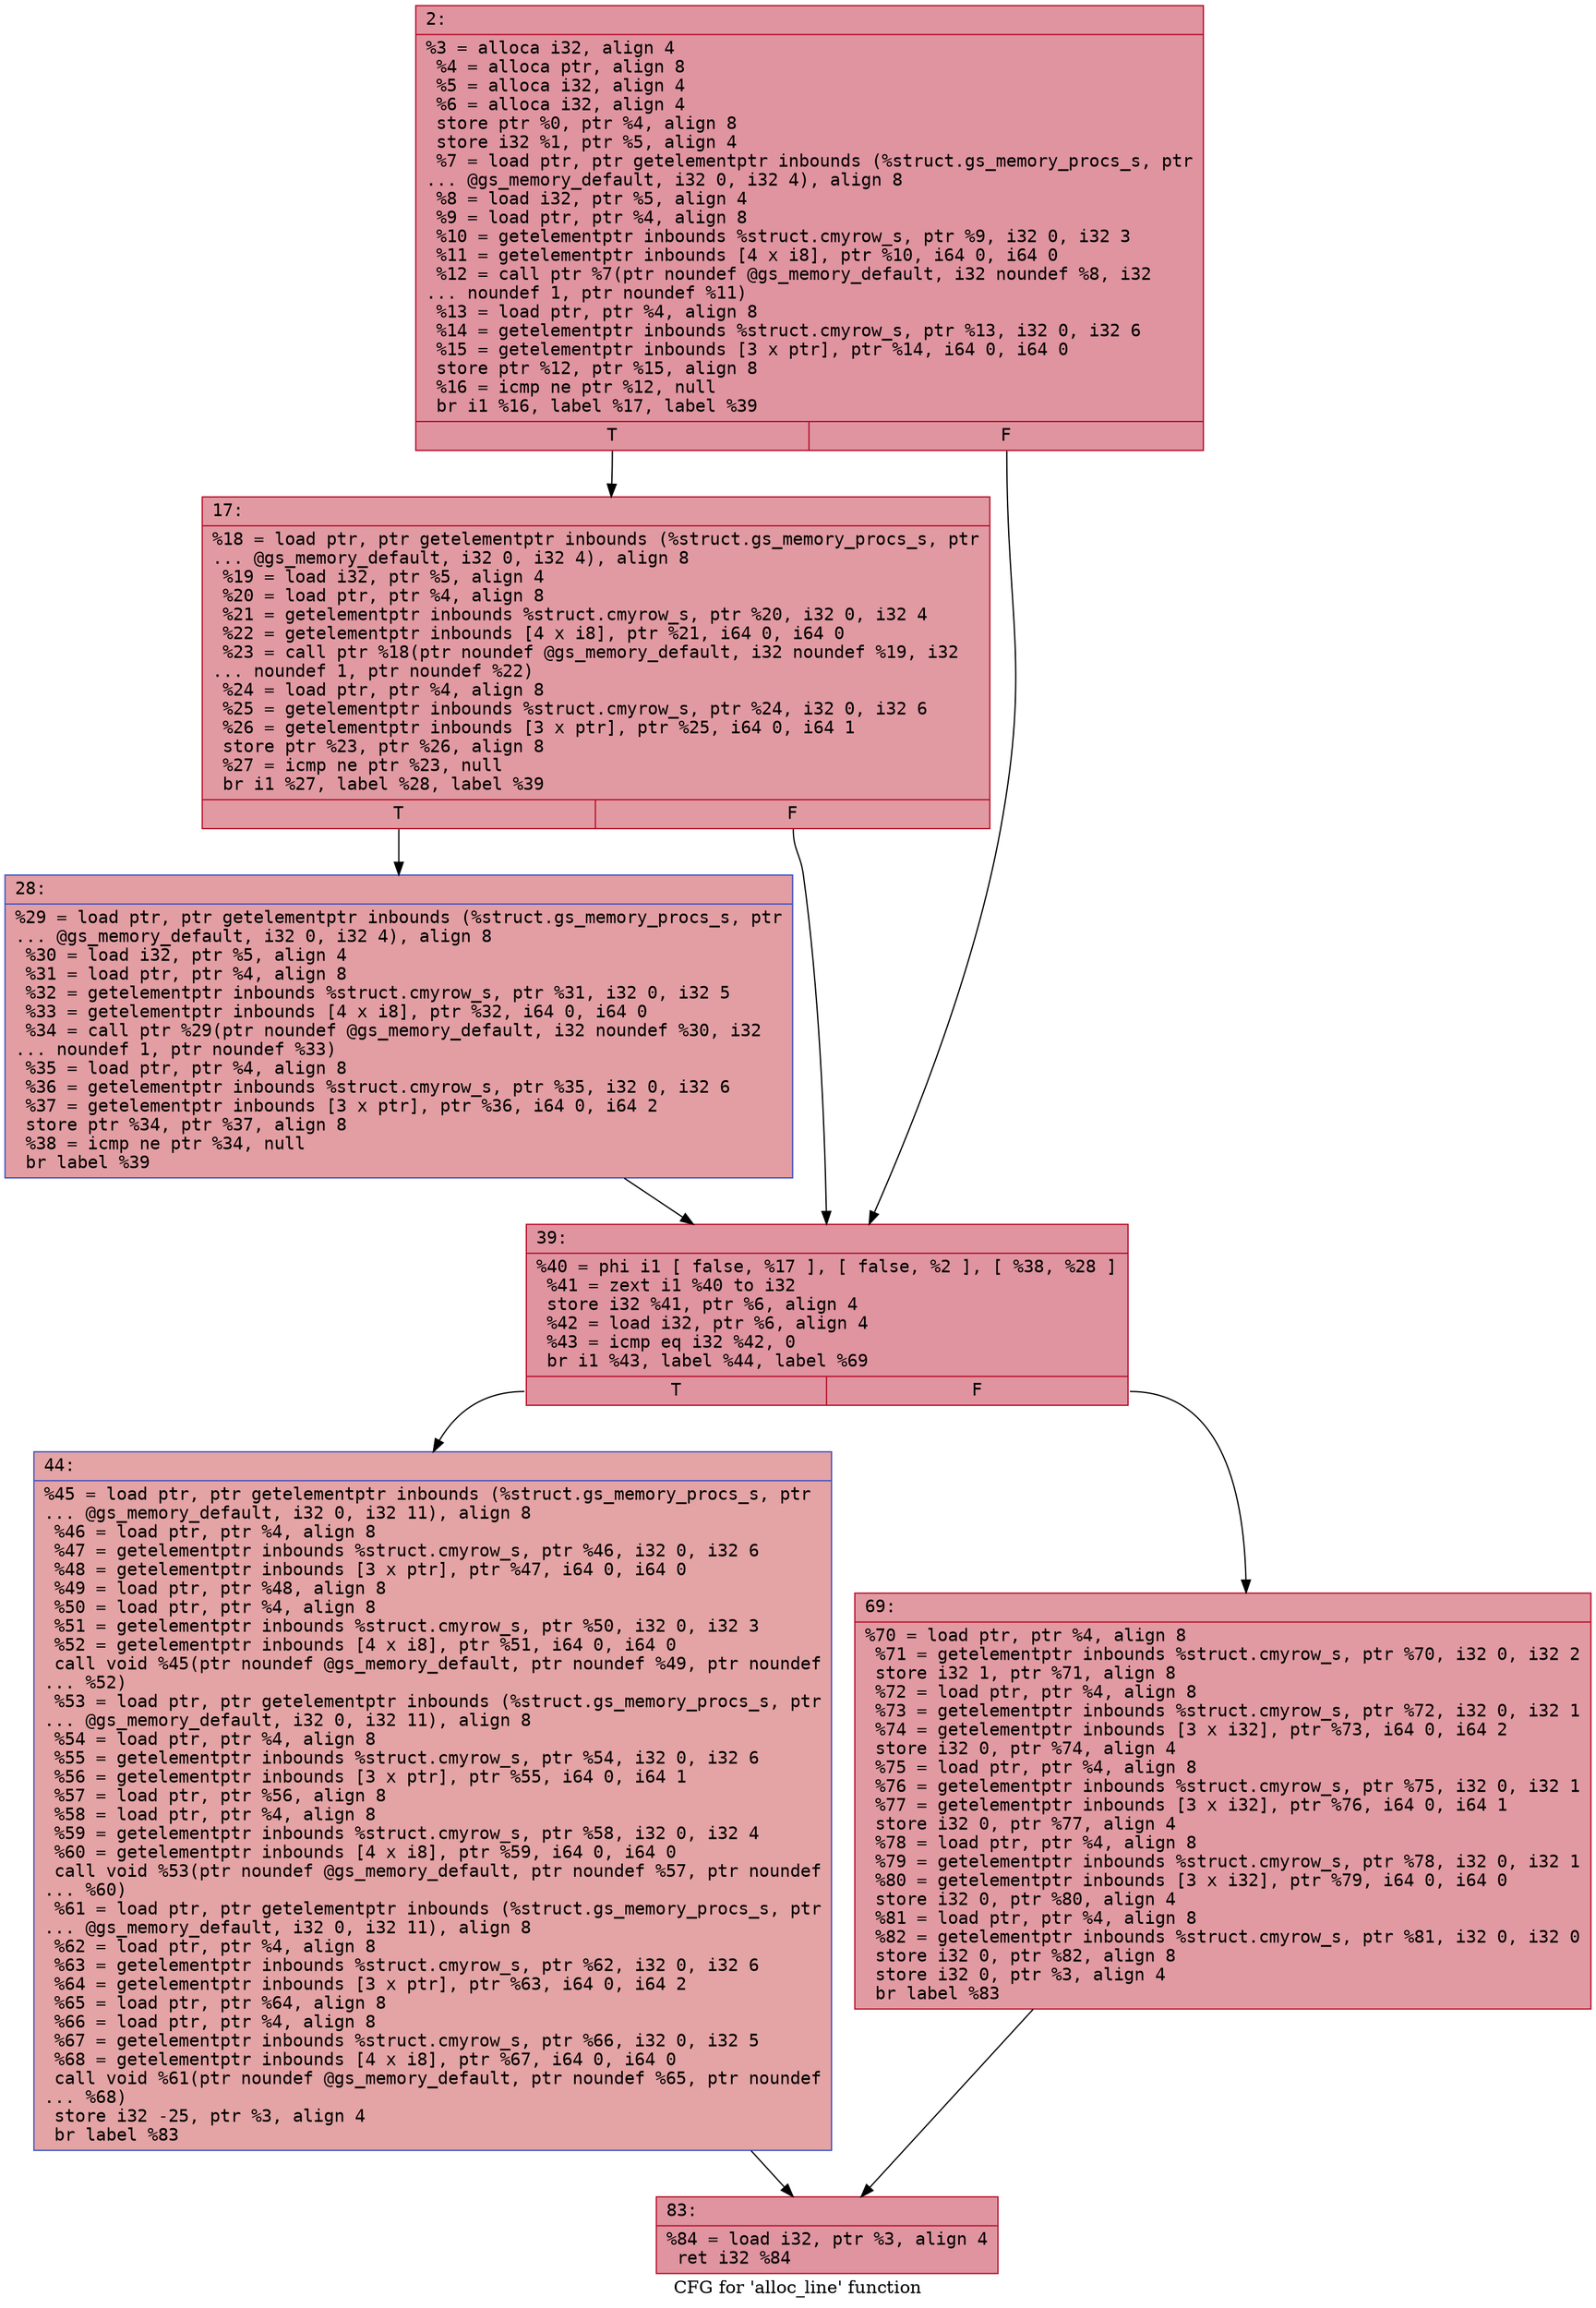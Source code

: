 digraph "CFG for 'alloc_line' function" {
	label="CFG for 'alloc_line' function";

	Node0x600002746bc0 [shape=record,color="#b70d28ff", style=filled, fillcolor="#b70d2870" fontname="Courier",label="{2:\l|  %3 = alloca i32, align 4\l  %4 = alloca ptr, align 8\l  %5 = alloca i32, align 4\l  %6 = alloca i32, align 4\l  store ptr %0, ptr %4, align 8\l  store i32 %1, ptr %5, align 4\l  %7 = load ptr, ptr getelementptr inbounds (%struct.gs_memory_procs_s, ptr\l... @gs_memory_default, i32 0, i32 4), align 8\l  %8 = load i32, ptr %5, align 4\l  %9 = load ptr, ptr %4, align 8\l  %10 = getelementptr inbounds %struct.cmyrow_s, ptr %9, i32 0, i32 3\l  %11 = getelementptr inbounds [4 x i8], ptr %10, i64 0, i64 0\l  %12 = call ptr %7(ptr noundef @gs_memory_default, i32 noundef %8, i32\l... noundef 1, ptr noundef %11)\l  %13 = load ptr, ptr %4, align 8\l  %14 = getelementptr inbounds %struct.cmyrow_s, ptr %13, i32 0, i32 6\l  %15 = getelementptr inbounds [3 x ptr], ptr %14, i64 0, i64 0\l  store ptr %12, ptr %15, align 8\l  %16 = icmp ne ptr %12, null\l  br i1 %16, label %17, label %39\l|{<s0>T|<s1>F}}"];
	Node0x600002746bc0:s0 -> Node0x600002746c10[tooltip="2 -> 17\nProbability 62.50%" ];
	Node0x600002746bc0:s1 -> Node0x600002746cb0[tooltip="2 -> 39\nProbability 37.50%" ];
	Node0x600002746c10 [shape=record,color="#b70d28ff", style=filled, fillcolor="#bb1b2c70" fontname="Courier",label="{17:\l|  %18 = load ptr, ptr getelementptr inbounds (%struct.gs_memory_procs_s, ptr\l... @gs_memory_default, i32 0, i32 4), align 8\l  %19 = load i32, ptr %5, align 4\l  %20 = load ptr, ptr %4, align 8\l  %21 = getelementptr inbounds %struct.cmyrow_s, ptr %20, i32 0, i32 4\l  %22 = getelementptr inbounds [4 x i8], ptr %21, i64 0, i64 0\l  %23 = call ptr %18(ptr noundef @gs_memory_default, i32 noundef %19, i32\l... noundef 1, ptr noundef %22)\l  %24 = load ptr, ptr %4, align 8\l  %25 = getelementptr inbounds %struct.cmyrow_s, ptr %24, i32 0, i32 6\l  %26 = getelementptr inbounds [3 x ptr], ptr %25, i64 0, i64 1\l  store ptr %23, ptr %26, align 8\l  %27 = icmp ne ptr %23, null\l  br i1 %27, label %28, label %39\l|{<s0>T|<s1>F}}"];
	Node0x600002746c10:s0 -> Node0x600002746c60[tooltip="17 -> 28\nProbability 62.50%" ];
	Node0x600002746c10:s1 -> Node0x600002746cb0[tooltip="17 -> 39\nProbability 37.50%" ];
	Node0x600002746c60 [shape=record,color="#3d50c3ff", style=filled, fillcolor="#be242e70" fontname="Courier",label="{28:\l|  %29 = load ptr, ptr getelementptr inbounds (%struct.gs_memory_procs_s, ptr\l... @gs_memory_default, i32 0, i32 4), align 8\l  %30 = load i32, ptr %5, align 4\l  %31 = load ptr, ptr %4, align 8\l  %32 = getelementptr inbounds %struct.cmyrow_s, ptr %31, i32 0, i32 5\l  %33 = getelementptr inbounds [4 x i8], ptr %32, i64 0, i64 0\l  %34 = call ptr %29(ptr noundef @gs_memory_default, i32 noundef %30, i32\l... noundef 1, ptr noundef %33)\l  %35 = load ptr, ptr %4, align 8\l  %36 = getelementptr inbounds %struct.cmyrow_s, ptr %35, i32 0, i32 6\l  %37 = getelementptr inbounds [3 x ptr], ptr %36, i64 0, i64 2\l  store ptr %34, ptr %37, align 8\l  %38 = icmp ne ptr %34, null\l  br label %39\l}"];
	Node0x600002746c60 -> Node0x600002746cb0[tooltip="28 -> 39\nProbability 100.00%" ];
	Node0x600002746cb0 [shape=record,color="#b70d28ff", style=filled, fillcolor="#b70d2870" fontname="Courier",label="{39:\l|  %40 = phi i1 [ false, %17 ], [ false, %2 ], [ %38, %28 ]\l  %41 = zext i1 %40 to i32\l  store i32 %41, ptr %6, align 4\l  %42 = load i32, ptr %6, align 4\l  %43 = icmp eq i32 %42, 0\l  br i1 %43, label %44, label %69\l|{<s0>T|<s1>F}}"];
	Node0x600002746cb0:s0 -> Node0x600002746d00[tooltip="39 -> 44\nProbability 37.50%" ];
	Node0x600002746cb0:s1 -> Node0x600002746d50[tooltip="39 -> 69\nProbability 62.50%" ];
	Node0x600002746d00 [shape=record,color="#3d50c3ff", style=filled, fillcolor="#c32e3170" fontname="Courier",label="{44:\l|  %45 = load ptr, ptr getelementptr inbounds (%struct.gs_memory_procs_s, ptr\l... @gs_memory_default, i32 0, i32 11), align 8\l  %46 = load ptr, ptr %4, align 8\l  %47 = getelementptr inbounds %struct.cmyrow_s, ptr %46, i32 0, i32 6\l  %48 = getelementptr inbounds [3 x ptr], ptr %47, i64 0, i64 0\l  %49 = load ptr, ptr %48, align 8\l  %50 = load ptr, ptr %4, align 8\l  %51 = getelementptr inbounds %struct.cmyrow_s, ptr %50, i32 0, i32 3\l  %52 = getelementptr inbounds [4 x i8], ptr %51, i64 0, i64 0\l  call void %45(ptr noundef @gs_memory_default, ptr noundef %49, ptr noundef\l... %52)\l  %53 = load ptr, ptr getelementptr inbounds (%struct.gs_memory_procs_s, ptr\l... @gs_memory_default, i32 0, i32 11), align 8\l  %54 = load ptr, ptr %4, align 8\l  %55 = getelementptr inbounds %struct.cmyrow_s, ptr %54, i32 0, i32 6\l  %56 = getelementptr inbounds [3 x ptr], ptr %55, i64 0, i64 1\l  %57 = load ptr, ptr %56, align 8\l  %58 = load ptr, ptr %4, align 8\l  %59 = getelementptr inbounds %struct.cmyrow_s, ptr %58, i32 0, i32 4\l  %60 = getelementptr inbounds [4 x i8], ptr %59, i64 0, i64 0\l  call void %53(ptr noundef @gs_memory_default, ptr noundef %57, ptr noundef\l... %60)\l  %61 = load ptr, ptr getelementptr inbounds (%struct.gs_memory_procs_s, ptr\l... @gs_memory_default, i32 0, i32 11), align 8\l  %62 = load ptr, ptr %4, align 8\l  %63 = getelementptr inbounds %struct.cmyrow_s, ptr %62, i32 0, i32 6\l  %64 = getelementptr inbounds [3 x ptr], ptr %63, i64 0, i64 2\l  %65 = load ptr, ptr %64, align 8\l  %66 = load ptr, ptr %4, align 8\l  %67 = getelementptr inbounds %struct.cmyrow_s, ptr %66, i32 0, i32 5\l  %68 = getelementptr inbounds [4 x i8], ptr %67, i64 0, i64 0\l  call void %61(ptr noundef @gs_memory_default, ptr noundef %65, ptr noundef\l... %68)\l  store i32 -25, ptr %3, align 4\l  br label %83\l}"];
	Node0x600002746d00 -> Node0x600002746da0[tooltip="44 -> 83\nProbability 100.00%" ];
	Node0x600002746d50 [shape=record,color="#b70d28ff", style=filled, fillcolor="#bb1b2c70" fontname="Courier",label="{69:\l|  %70 = load ptr, ptr %4, align 8\l  %71 = getelementptr inbounds %struct.cmyrow_s, ptr %70, i32 0, i32 2\l  store i32 1, ptr %71, align 8\l  %72 = load ptr, ptr %4, align 8\l  %73 = getelementptr inbounds %struct.cmyrow_s, ptr %72, i32 0, i32 1\l  %74 = getelementptr inbounds [3 x i32], ptr %73, i64 0, i64 2\l  store i32 0, ptr %74, align 4\l  %75 = load ptr, ptr %4, align 8\l  %76 = getelementptr inbounds %struct.cmyrow_s, ptr %75, i32 0, i32 1\l  %77 = getelementptr inbounds [3 x i32], ptr %76, i64 0, i64 1\l  store i32 0, ptr %77, align 4\l  %78 = load ptr, ptr %4, align 8\l  %79 = getelementptr inbounds %struct.cmyrow_s, ptr %78, i32 0, i32 1\l  %80 = getelementptr inbounds [3 x i32], ptr %79, i64 0, i64 0\l  store i32 0, ptr %80, align 4\l  %81 = load ptr, ptr %4, align 8\l  %82 = getelementptr inbounds %struct.cmyrow_s, ptr %81, i32 0, i32 0\l  store i32 0, ptr %82, align 8\l  store i32 0, ptr %3, align 4\l  br label %83\l}"];
	Node0x600002746d50 -> Node0x600002746da0[tooltip="69 -> 83\nProbability 100.00%" ];
	Node0x600002746da0 [shape=record,color="#b70d28ff", style=filled, fillcolor="#b70d2870" fontname="Courier",label="{83:\l|  %84 = load i32, ptr %3, align 4\l  ret i32 %84\l}"];
}
